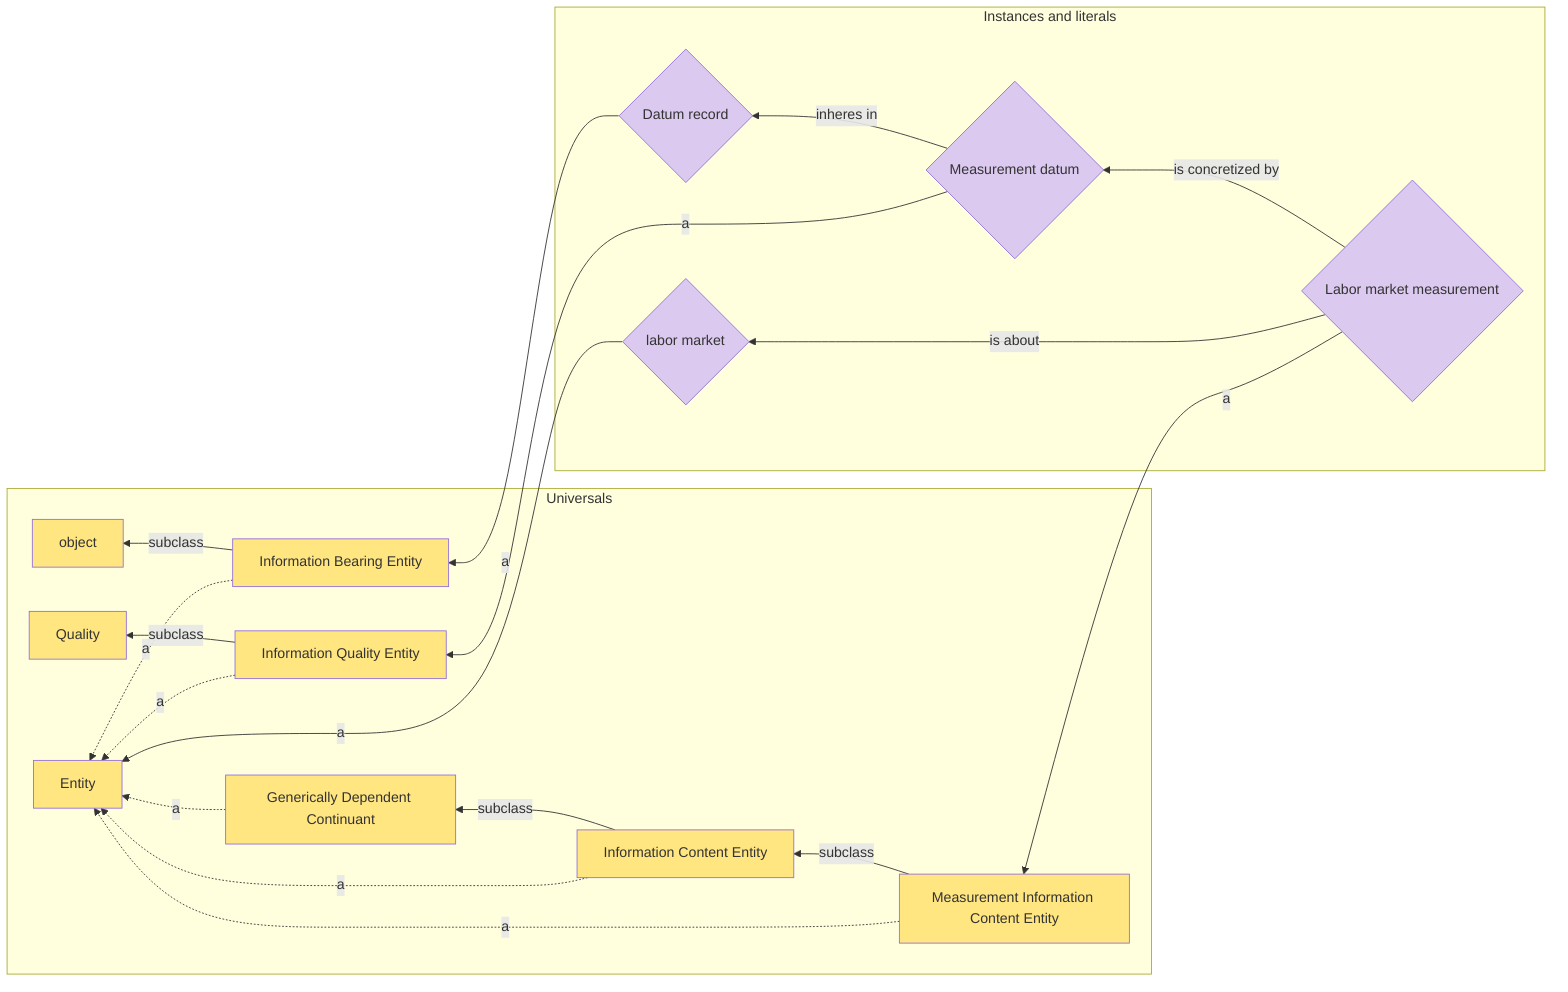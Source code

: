 graph RL

%% Definitions
classDef universal fill:#ffe680
classDef instance fill:#dbc9ef
classDef literal fill:#ffffff

%% Universals
ENTITY[Entity]:::universal
GDC[Generically Dependent Continuant]:::universal
ICE[Information Content Entity]:::universal
MICE[Measurement Information Content Entity]:::universal
Q[Quality]:::universal
IQE[Information Quality Entity]:::universal
Object[object]:::universal
IBE[Information Bearing Entity]:::universal

%% Instances
lm{labor market}:::instance
ice1{Labor market measurement}:::instance
iqe1{Measurement datum}:::instance
ibe1{Datum record}:::instance

%% Literals

%% Relationships

subgraph Universals
direction RL
	%% rdf:subclass
	GDC .-> |a| ENTITY
	MICE .-> |a| ENTITY
	ICE .-> |a| ENTITY
	IQE .-> |a| ENTITY
	IBE .-> |a| ENTITY
	
	MICE --> |subclass| ICE
	ICE --> |subclass| GDC
	IQE --> |subclass| Q
	IBE --> |subclass| Object
end

subgraph Instances and literals
direction LR
    %% rdf:type
    lm --> |a| ENTITY
	ice1 --> |a| MICE
	iqe1 --> |a| IQE
	ibe1 --> |a| IBE
	
	%% Other
	ice1 --> |is about| lm
	ice1 --> |is concretized by| iqe1
	iqe1 --> |inheres in| ibe1
end